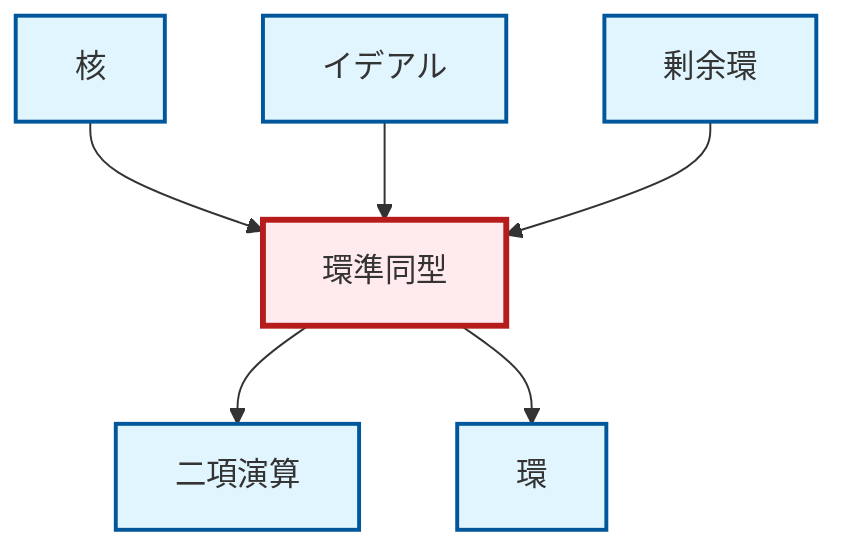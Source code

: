 graph TD
    classDef definition fill:#e1f5fe,stroke:#01579b,stroke-width:2px
    classDef theorem fill:#f3e5f5,stroke:#4a148c,stroke-width:2px
    classDef axiom fill:#fff3e0,stroke:#e65100,stroke-width:2px
    classDef example fill:#e8f5e9,stroke:#1b5e20,stroke-width:2px
    classDef current fill:#ffebee,stroke:#b71c1c,stroke-width:3px
    def-kernel["核"]:::definition
    def-binary-operation["二項演算"]:::definition
    def-ideal["イデアル"]:::definition
    def-quotient-ring["剰余環"]:::definition
    def-ring-homomorphism["環準同型"]:::definition
    def-ring["環"]:::definition
    def-kernel --> def-ring-homomorphism
    def-ideal --> def-ring-homomorphism
    def-ring-homomorphism --> def-binary-operation
    def-quotient-ring --> def-ring-homomorphism
    def-ring-homomorphism --> def-ring
    class def-ring-homomorphism current
